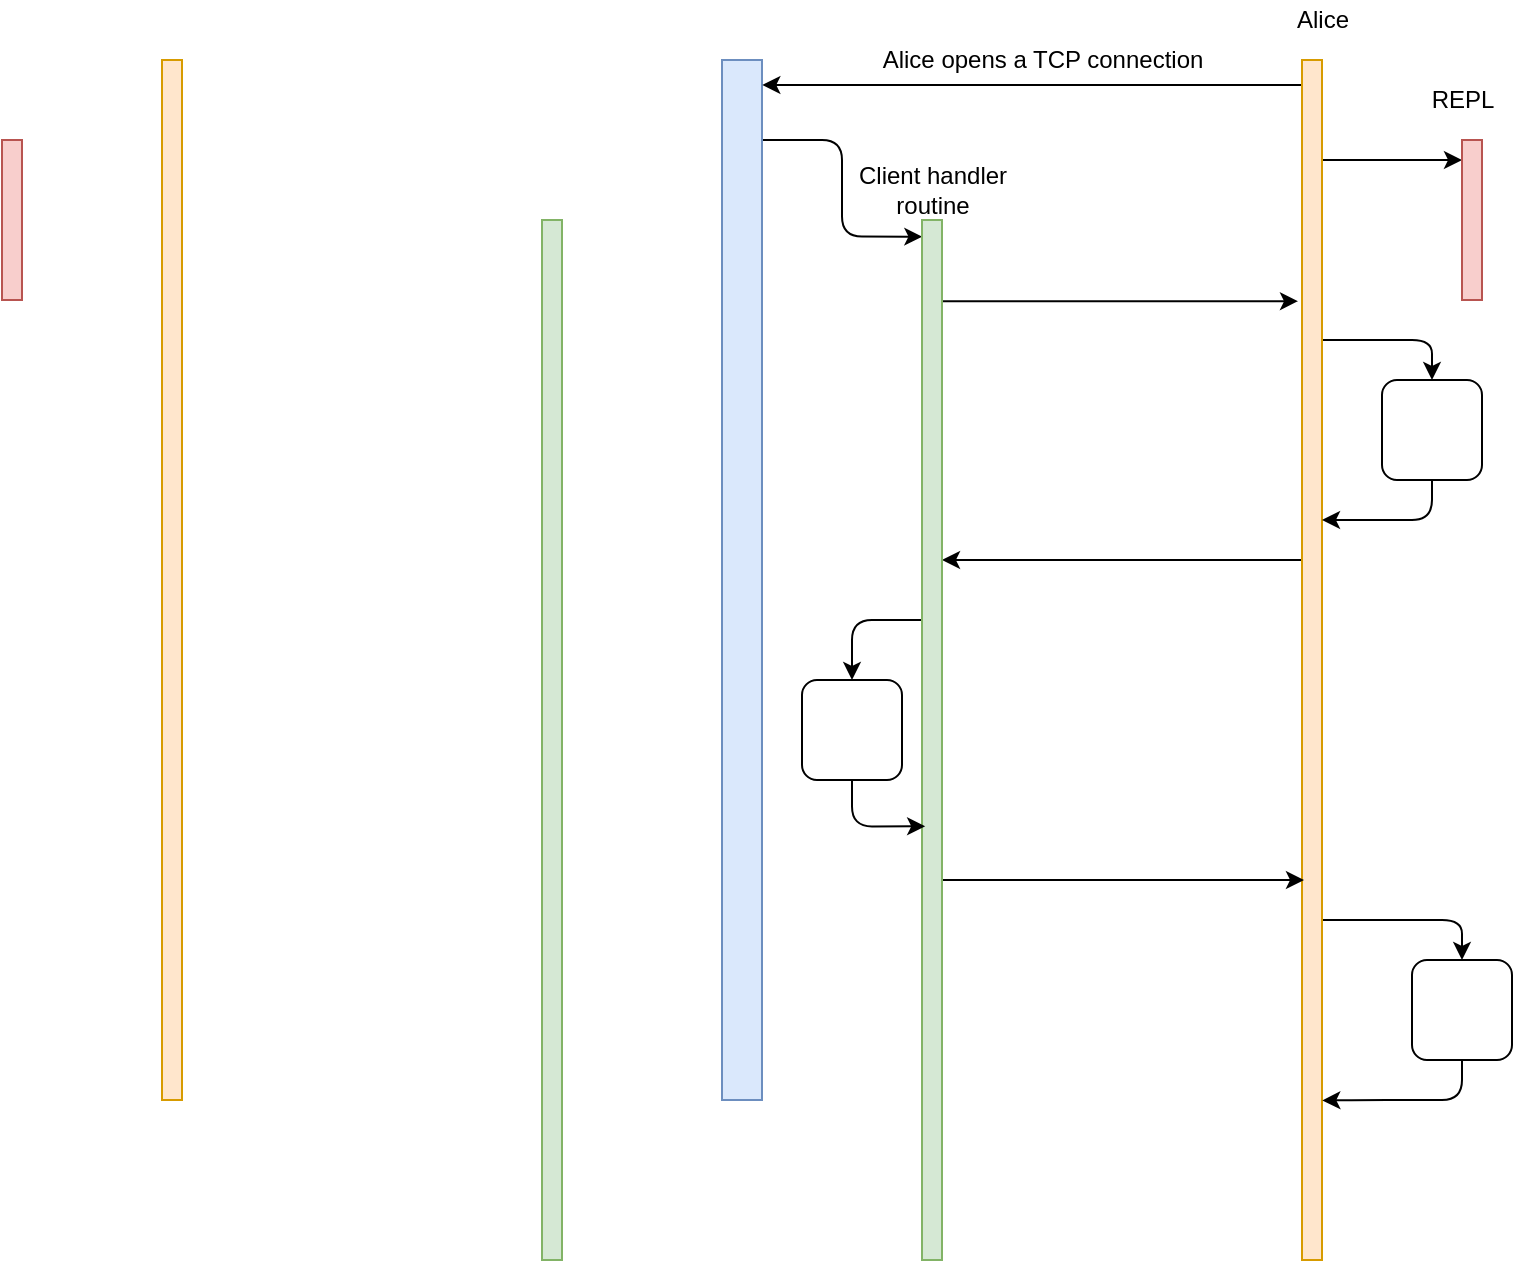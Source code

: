 <mxfile version="14.2.6" type="github">
  <diagram id="m5tf5fxcq8H1GciWqtPe" name="Page-1">
    <mxGraphModel dx="981" dy="533" grid="1" gridSize="10" guides="1" tooltips="1" connect="1" arrows="1" fold="1" page="1" pageScale="1" pageWidth="850" pageHeight="1100" math="0" shadow="0">
      <root>
        <mxCell id="0" />
        <mxCell id="1" parent="0" />
        <mxCell id="grwM2bD77l3cpqWwUeGF-1" value="" style="rounded=0;whiteSpace=wrap;html=1;fillColor=#ffe6cc;strokeColor=#d79b00;" parent="1" vertex="1">
          <mxGeometry x="170" y="40" width="10" height="520" as="geometry" />
        </mxCell>
        <mxCell id="grwM2bD77l3cpqWwUeGF-7" style="edgeStyle=orthogonalEdgeStyle;orthogonalLoop=1;jettySize=auto;html=1;entryX=0.017;entryY=0.016;entryDx=0;entryDy=0;entryPerimeter=0;rounded=1;" parent="1" source="grwM2bD77l3cpqWwUeGF-2" target="grwM2bD77l3cpqWwUeGF-5" edge="1">
          <mxGeometry relative="1" as="geometry">
            <Array as="points">
              <mxPoint x="510" y="80" />
              <mxPoint x="510" y="128" />
            </Array>
          </mxGeometry>
        </mxCell>
        <mxCell id="grwM2bD77l3cpqWwUeGF-2" value="" style="rounded=0;whiteSpace=wrap;html=1;fillColor=#dae8fc;strokeColor=#6c8ebf;" parent="1" vertex="1">
          <mxGeometry x="450" y="40" width="20" height="520" as="geometry" />
        </mxCell>
        <mxCell id="grwM2bD77l3cpqWwUeGF-6" style="edgeStyle=orthogonalEdgeStyle;orthogonalLoop=1;jettySize=auto;html=1;entryX=1.008;entryY=0.024;entryDx=0;entryDy=0;entryPerimeter=0;rounded=1;" parent="1" source="grwM2bD77l3cpqWwUeGF-3" target="grwM2bD77l3cpqWwUeGF-2" edge="1">
          <mxGeometry relative="1" as="geometry">
            <Array as="points">
              <mxPoint x="605" y="52" />
            </Array>
          </mxGeometry>
        </mxCell>
        <mxCell id="grwM2bD77l3cpqWwUeGF-11" style="edgeStyle=orthogonalEdgeStyle;orthogonalLoop=1;jettySize=auto;html=1;entryX=0;entryY=0.125;entryDx=0;entryDy=0;entryPerimeter=0;rounded=1;" parent="1" source="grwM2bD77l3cpqWwUeGF-3" target="grwM2bD77l3cpqWwUeGF-9" edge="1">
          <mxGeometry relative="1" as="geometry">
            <Array as="points">
              <mxPoint x="760" y="90" />
              <mxPoint x="760" y="90" />
            </Array>
          </mxGeometry>
        </mxCell>
        <mxCell id="grwM2bD77l3cpqWwUeGF-14" style="edgeStyle=orthogonalEdgeStyle;orthogonalLoop=1;jettySize=auto;html=1;entryX=0.5;entryY=0;entryDx=0;entryDy=0;rounded=1;" parent="1" source="grwM2bD77l3cpqWwUeGF-3" target="grwM2bD77l3cpqWwUeGF-13" edge="1">
          <mxGeometry relative="1" as="geometry">
            <Array as="points">
              <mxPoint x="805" y="180" />
            </Array>
          </mxGeometry>
        </mxCell>
        <mxCell id="grwM2bD77l3cpqWwUeGF-16" style="edgeStyle=orthogonalEdgeStyle;orthogonalLoop=1;jettySize=auto;html=1;rounded=1;" parent="1" source="grwM2bD77l3cpqWwUeGF-3" edge="1">
          <mxGeometry relative="1" as="geometry">
            <Array as="points">
              <mxPoint x="560" y="290" />
            </Array>
            <mxPoint x="560" y="290" as="targetPoint" />
          </mxGeometry>
        </mxCell>
        <mxCell id="JHSvybwst3q2iPqDXoza-5" style="edgeStyle=orthogonalEdgeStyle;rounded=1;orthogonalLoop=1;jettySize=auto;html=1;entryX=0.5;entryY=0;entryDx=0;entryDy=0;" edge="1" parent="1" source="grwM2bD77l3cpqWwUeGF-3" target="JHSvybwst3q2iPqDXoza-3">
          <mxGeometry relative="1" as="geometry">
            <Array as="points">
              <mxPoint x="820" y="470" />
            </Array>
          </mxGeometry>
        </mxCell>
        <mxCell id="grwM2bD77l3cpqWwUeGF-3" value="" style="rounded=0;whiteSpace=wrap;html=1;fillColor=#ffe6cc;strokeColor=#d79b00;" parent="1" vertex="1">
          <mxGeometry x="740" y="40" width="10" height="600" as="geometry" />
        </mxCell>
        <mxCell id="grwM2bD77l3cpqWwUeGF-4" value="" style="rounded=0;whiteSpace=wrap;html=1;fillColor=#d5e8d4;strokeColor=#82b366;" parent="1" vertex="1">
          <mxGeometry x="360" y="120" width="10" height="520" as="geometry" />
        </mxCell>
        <mxCell id="grwM2bD77l3cpqWwUeGF-12" style="edgeStyle=orthogonalEdgeStyle;orthogonalLoop=1;jettySize=auto;html=1;rounded=1;entryX=-0.2;entryY=0.201;entryDx=0;entryDy=0;entryPerimeter=0;" parent="1" source="grwM2bD77l3cpqWwUeGF-5" target="grwM2bD77l3cpqWwUeGF-3" edge="1">
          <mxGeometry relative="1" as="geometry">
            <mxPoint x="730" y="160" as="targetPoint" />
            <Array as="points">
              <mxPoint x="620" y="160" />
            </Array>
          </mxGeometry>
        </mxCell>
        <mxCell id="JHSvybwst3q2iPqDXoza-1" style="edgeStyle=orthogonalEdgeStyle;rounded=1;orthogonalLoop=1;jettySize=auto;html=1;entryX=0.5;entryY=0;entryDx=0;entryDy=0;" edge="1" parent="1" source="grwM2bD77l3cpqWwUeGF-5" target="JQpLg1kgaqUB1PpC1TLs-1">
          <mxGeometry relative="1" as="geometry">
            <Array as="points">
              <mxPoint x="515" y="320" />
            </Array>
          </mxGeometry>
        </mxCell>
        <mxCell id="JHSvybwst3q2iPqDXoza-4" style="edgeStyle=orthogonalEdgeStyle;rounded=0;orthogonalLoop=1;jettySize=auto;html=1;" edge="1" parent="1" source="grwM2bD77l3cpqWwUeGF-5">
          <mxGeometry relative="1" as="geometry">
            <mxPoint x="741" y="450" as="targetPoint" />
            <Array as="points">
              <mxPoint x="741" y="450" />
            </Array>
          </mxGeometry>
        </mxCell>
        <mxCell id="grwM2bD77l3cpqWwUeGF-5" value="" style="rounded=0;whiteSpace=wrap;html=1;fillColor=#d5e8d4;strokeColor=#82b366;" parent="1" vertex="1">
          <mxGeometry x="550" y="120" width="10" height="520" as="geometry" />
        </mxCell>
        <mxCell id="grwM2bD77l3cpqWwUeGF-9" value="" style="rounded=0;whiteSpace=wrap;html=1;fillColor=#f8cecc;strokeColor=#b85450;" parent="1" vertex="1">
          <mxGeometry x="820" y="80" width="10" height="80" as="geometry" />
        </mxCell>
        <mxCell id="grwM2bD77l3cpqWwUeGF-10" value="" style="rounded=0;whiteSpace=wrap;html=1;fillColor=#f8cecc;strokeColor=#b85450;" parent="1" vertex="1">
          <mxGeometry x="90" y="80" width="10" height="80" as="geometry" />
        </mxCell>
        <mxCell id="grwM2bD77l3cpqWwUeGF-15" style="edgeStyle=orthogonalEdgeStyle;orthogonalLoop=1;jettySize=auto;html=1;rounded=1;exitX=0.5;exitY=1;exitDx=0;exitDy=0;" parent="1" source="grwM2bD77l3cpqWwUeGF-13" target="grwM2bD77l3cpqWwUeGF-3" edge="1">
          <mxGeometry relative="1" as="geometry">
            <Array as="points">
              <mxPoint x="805" y="270" />
            </Array>
          </mxGeometry>
        </mxCell>
        <mxCell id="grwM2bD77l3cpqWwUeGF-13" value="" style="rounded=1;whiteSpace=wrap;html=1;" parent="1" vertex="1">
          <mxGeometry x="780" y="200" width="50" height="50" as="geometry" />
        </mxCell>
        <mxCell id="JHSvybwst3q2iPqDXoza-2" style="edgeStyle=orthogonalEdgeStyle;rounded=1;orthogonalLoop=1;jettySize=auto;html=1;entryX=0.157;entryY=0.583;entryDx=0;entryDy=0;entryPerimeter=0;exitX=0.5;exitY=1;exitDx=0;exitDy=0;" edge="1" parent="1" source="JQpLg1kgaqUB1PpC1TLs-1" target="grwM2bD77l3cpqWwUeGF-5">
          <mxGeometry relative="1" as="geometry" />
        </mxCell>
        <mxCell id="JQpLg1kgaqUB1PpC1TLs-1" value="" style="rounded=1;whiteSpace=wrap;html=1;" parent="1" vertex="1">
          <mxGeometry x="490" y="350" width="50" height="50" as="geometry" />
        </mxCell>
        <mxCell id="JHSvybwst3q2iPqDXoza-6" style="edgeStyle=orthogonalEdgeStyle;rounded=1;orthogonalLoop=1;jettySize=auto;html=1;entryX=1.016;entryY=0.867;entryDx=0;entryDy=0;entryPerimeter=0;exitX=0.5;exitY=1;exitDx=0;exitDy=0;" edge="1" parent="1" source="JHSvybwst3q2iPqDXoza-3" target="grwM2bD77l3cpqWwUeGF-3">
          <mxGeometry relative="1" as="geometry" />
        </mxCell>
        <mxCell id="JHSvybwst3q2iPqDXoza-3" value="" style="rounded=1;whiteSpace=wrap;html=1;" vertex="1" parent="1">
          <mxGeometry x="795" y="490" width="50" height="50" as="geometry" />
        </mxCell>
        <mxCell id="JHSvybwst3q2iPqDXoza-7" value="Alice opens a TCP connection" style="text;html=1;align=center;verticalAlign=middle;resizable=0;points=[];autosize=1;" vertex="1" parent="1">
          <mxGeometry x="520" y="30" width="180" height="20" as="geometry" />
        </mxCell>
        <mxCell id="JHSvybwst3q2iPqDXoza-8" value="&lt;div&gt;Client handler &lt;br&gt;&lt;/div&gt;&lt;div&gt;routine &lt;/div&gt;" style="text;html=1;align=center;verticalAlign=middle;resizable=0;points=[];autosize=1;" vertex="1" parent="1">
          <mxGeometry x="510" y="90" width="90" height="30" as="geometry" />
        </mxCell>
        <mxCell id="JHSvybwst3q2iPqDXoza-9" value="Alice" style="text;html=1;align=center;verticalAlign=middle;resizable=0;points=[];autosize=1;" vertex="1" parent="1">
          <mxGeometry x="730" y="10" width="40" height="20" as="geometry" />
        </mxCell>
        <mxCell id="JHSvybwst3q2iPqDXoza-10" value="REPL" style="text;html=1;align=center;verticalAlign=middle;resizable=0;points=[];autosize=1;" vertex="1" parent="1">
          <mxGeometry x="795" y="50" width="50" height="20" as="geometry" />
        </mxCell>
      </root>
    </mxGraphModel>
  </diagram>
</mxfile>
